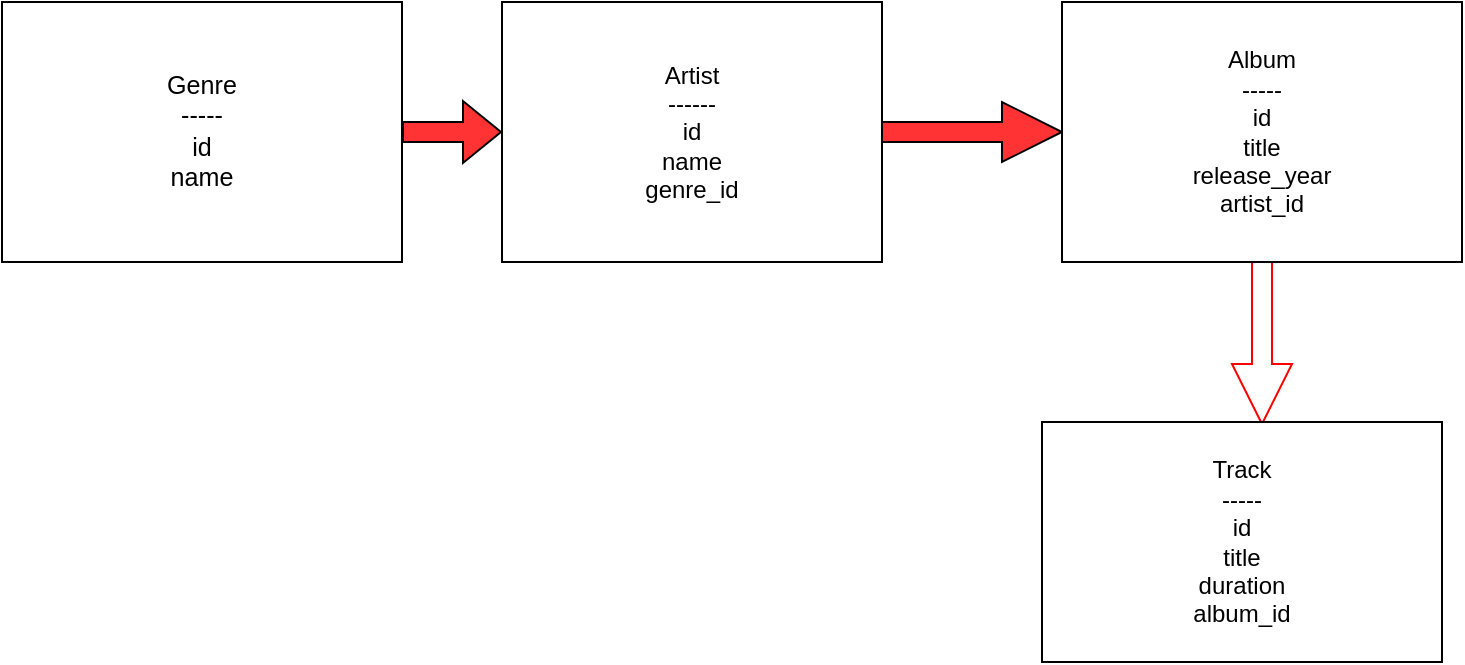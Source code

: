 <mxfile version="26.0.6">
  <diagram name="Страница — 1" id="lk9FgLeAkIeRq8-sdHNB">
    <mxGraphModel dx="1434" dy="751" grid="1" gridSize="10" guides="1" tooltips="1" connect="1" arrows="1" fold="1" page="1" pageScale="1" pageWidth="827" pageHeight="1169" math="0" shadow="0">
      <root>
        <mxCell id="0" />
        <mxCell id="1" parent="0" />
        <mxCell id="b6MM1INwkP5vQKn6J7iQ-8" value="" style="edgeStyle=orthogonalEdgeStyle;rounded=0;orthogonalLoop=1;jettySize=auto;html=1;shape=flexArrow;fillColor=#FF3333;" edge="1" parent="1" source="b6MM1INwkP5vQKn6J7iQ-1" target="b6MM1INwkP5vQKn6J7iQ-2">
          <mxGeometry relative="1" as="geometry" />
        </mxCell>
        <mxCell id="b6MM1INwkP5vQKn6J7iQ-1" value="&lt;div&gt;&lt;span style=&quot;font-size: 12.573px;&quot;&gt;Genre&lt;/span&gt;&lt;/div&gt;&lt;div&gt;&lt;span style=&quot;font-size: 12.573px;&quot;&gt;-----&lt;/span&gt;&lt;/div&gt;&lt;div&gt;&lt;span style=&quot;font-size: 12.573px;&quot;&gt;id&lt;/span&gt;&lt;/div&gt;&lt;div&gt;&lt;span style=&quot;font-size: 12.573px;&quot;&gt;name&lt;/span&gt;&lt;/div&gt;" style="rounded=0;whiteSpace=wrap;html=1;" vertex="1" parent="1">
          <mxGeometry x="50" y="130" width="200" height="130" as="geometry" />
        </mxCell>
        <mxCell id="b6MM1INwkP5vQKn6J7iQ-9" value="" style="edgeStyle=orthogonalEdgeStyle;rounded=0;orthogonalLoop=1;jettySize=auto;html=1;shape=arrow;fillColor=#FF3333;" edge="1" parent="1" source="b6MM1INwkP5vQKn6J7iQ-2" target="b6MM1INwkP5vQKn6J7iQ-3">
          <mxGeometry relative="1" as="geometry" />
        </mxCell>
        <mxCell id="b6MM1INwkP5vQKn6J7iQ-2" value="&lt;div&gt;Artist&lt;/div&gt;&lt;div&gt;------&lt;/div&gt;&lt;div&gt;id&lt;/div&gt;&lt;div&gt;name&lt;/div&gt;&lt;div&gt;genre_id&lt;/div&gt;" style="rounded=0;whiteSpace=wrap;html=1;" vertex="1" parent="1">
          <mxGeometry x="300" y="130" width="190" height="130" as="geometry" />
        </mxCell>
        <mxCell id="b6MM1INwkP5vQKn6J7iQ-10" value="" style="edgeStyle=orthogonalEdgeStyle;rounded=0;orthogonalLoop=1;jettySize=auto;html=1;strokeColor=#FF0000;shape=arrow;entryX=0.55;entryY=0.008;entryDx=0;entryDy=0;entryPerimeter=0;" edge="1" parent="1" source="b6MM1INwkP5vQKn6J7iQ-3" target="b6MM1INwkP5vQKn6J7iQ-4">
          <mxGeometry relative="1" as="geometry" />
        </mxCell>
        <mxCell id="b6MM1INwkP5vQKn6J7iQ-3" value="&lt;div&gt;Album&lt;/div&gt;&lt;div&gt;-----&lt;/div&gt;&lt;div&gt;id&lt;/div&gt;&lt;div&gt;title&lt;/div&gt;&lt;div&gt;release_year&lt;/div&gt;&lt;div&gt;artist_id&lt;/div&gt;" style="rounded=0;whiteSpace=wrap;html=1;" vertex="1" parent="1">
          <mxGeometry x="580" y="130" width="200" height="130" as="geometry" />
        </mxCell>
        <mxCell id="b6MM1INwkP5vQKn6J7iQ-4" value="&lt;div&gt;Track&lt;/div&gt;&lt;div&gt;-----&lt;/div&gt;&lt;div&gt;id&lt;/div&gt;&lt;div&gt;title&lt;/div&gt;&lt;div&gt;duration&lt;/div&gt;&lt;div&gt;album_id&lt;/div&gt;" style="rounded=0;whiteSpace=wrap;html=1;" vertex="1" parent="1">
          <mxGeometry x="570" y="340" width="200" height="120" as="geometry" />
        </mxCell>
      </root>
    </mxGraphModel>
  </diagram>
</mxfile>

